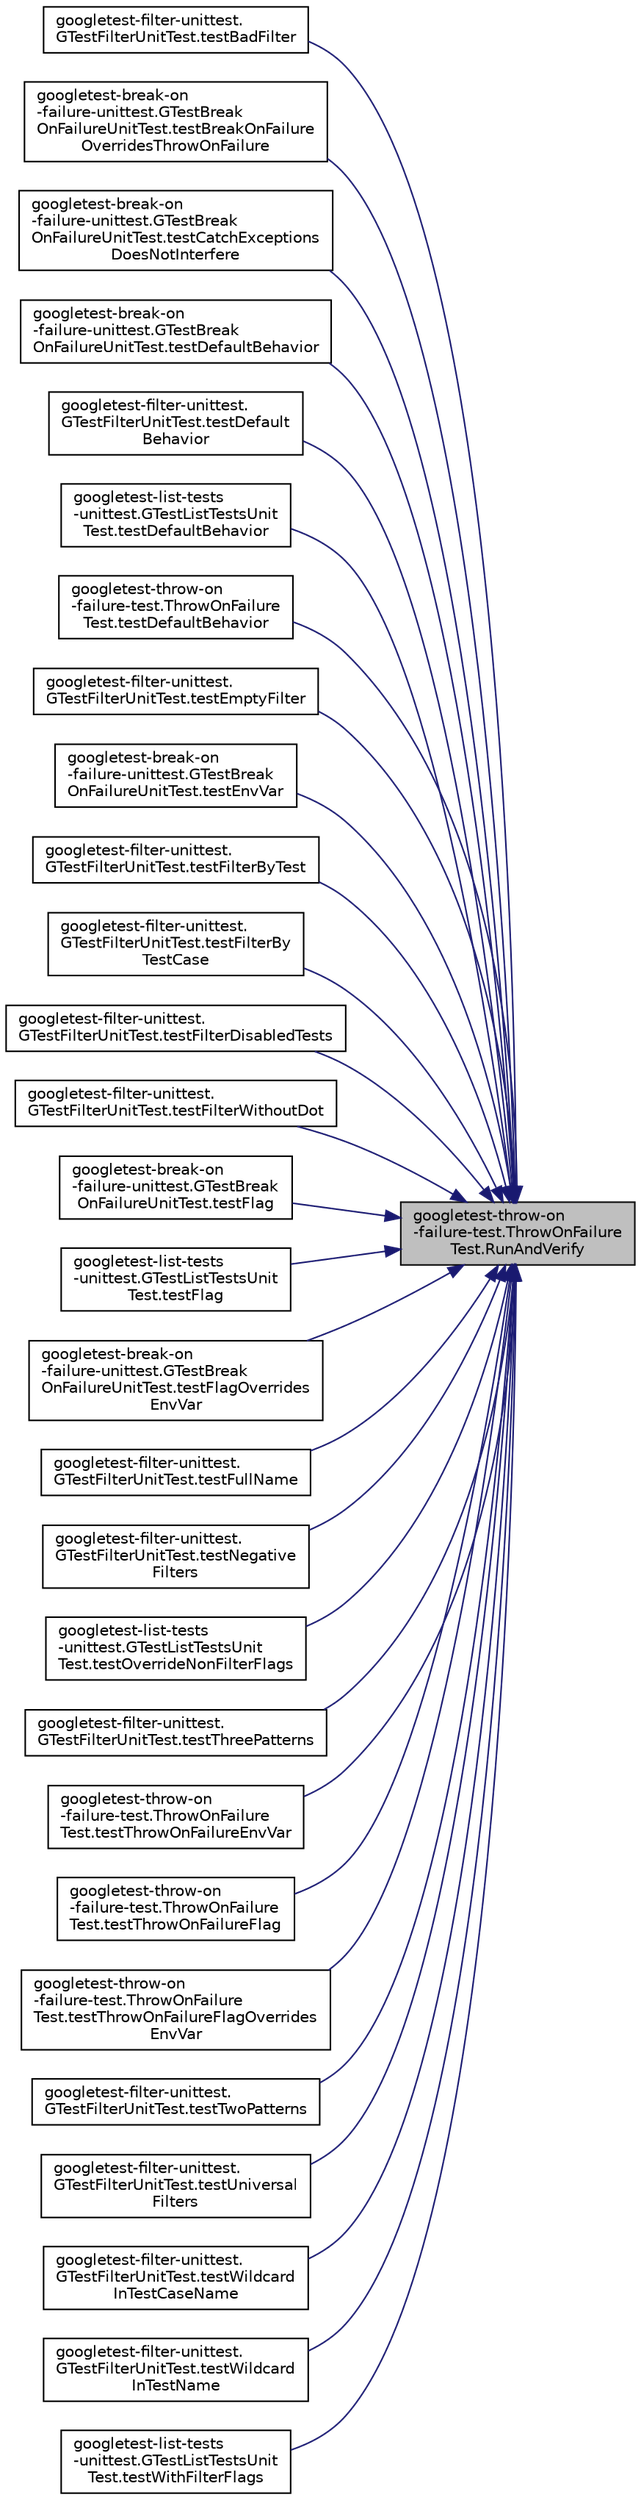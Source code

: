 digraph "googletest-throw-on-failure-test.ThrowOnFailureTest.RunAndVerify"
{
 // LATEX_PDF_SIZE
  bgcolor="transparent";
  edge [fontname="Helvetica",fontsize="10",labelfontname="Helvetica",labelfontsize="10"];
  node [fontname="Helvetica",fontsize="10",shape=record];
  rankdir="RL";
  Node1 [label="googletest-throw-on\l-failure-test.ThrowOnFailure\lTest.RunAndVerify",height=0.2,width=0.4,color="black", fillcolor="grey75", style="filled", fontcolor="black",tooltip=" "];
  Node1 -> Node2 [dir="back",color="midnightblue",fontsize="10",style="solid",fontname="Helvetica"];
  Node2 [label="googletest-filter-unittest.\lGTestFilterUnitTest.testBadFilter",height=0.2,width=0.4,color="black",URL="$classgoogletest-filter-unittest_1_1GTestFilterUnitTest.html#a06eb05518484509b13dc139aafd610ce",tooltip=" "];
  Node1 -> Node3 [dir="back",color="midnightblue",fontsize="10",style="solid",fontname="Helvetica"];
  Node3 [label="googletest-break-on\l-failure-unittest.GTestBreak\lOnFailureUnitTest.testBreakOnFailure\lOverridesThrowOnFailure",height=0.2,width=0.4,color="black",URL="$classgoogletest-break-on-failure-unittest_1_1GTestBreakOnFailureUnitTest.html#a75a96ff28298ed6901203f52684331b8",tooltip=" "];
  Node1 -> Node4 [dir="back",color="midnightblue",fontsize="10",style="solid",fontname="Helvetica"];
  Node4 [label="googletest-break-on\l-failure-unittest.GTestBreak\lOnFailureUnitTest.testCatchExceptions\lDoesNotInterfere",height=0.2,width=0.4,color="black",URL="$classgoogletest-break-on-failure-unittest_1_1GTestBreakOnFailureUnitTest.html#afe31b01f820ac3d69465db8c69490c2d",tooltip=" "];
  Node1 -> Node5 [dir="back",color="midnightblue",fontsize="10",style="solid",fontname="Helvetica"];
  Node5 [label="googletest-break-on\l-failure-unittest.GTestBreak\lOnFailureUnitTest.testDefaultBehavior",height=0.2,width=0.4,color="black",URL="$classgoogletest-break-on-failure-unittest_1_1GTestBreakOnFailureUnitTest.html#a68448a786ffe492e830d82ee1a22742e",tooltip=" "];
  Node1 -> Node6 [dir="back",color="midnightblue",fontsize="10",style="solid",fontname="Helvetica"];
  Node6 [label="googletest-filter-unittest.\lGTestFilterUnitTest.testDefault\lBehavior",height=0.2,width=0.4,color="black",URL="$classgoogletest-filter-unittest_1_1GTestFilterUnitTest.html#aeef08240778b82270e432ce3ab1186eb",tooltip=" "];
  Node1 -> Node7 [dir="back",color="midnightblue",fontsize="10",style="solid",fontname="Helvetica"];
  Node7 [label="googletest-list-tests\l-unittest.GTestListTestsUnit\lTest.testDefaultBehavior",height=0.2,width=0.4,color="black",URL="$classgoogletest-list-tests-unittest_1_1GTestListTestsUnitTest.html#aacba8c9eaef1b649ba40ede17218d0f1",tooltip=" "];
  Node1 -> Node8 [dir="back",color="midnightblue",fontsize="10",style="solid",fontname="Helvetica"];
  Node8 [label="googletest-throw-on\l-failure-test.ThrowOnFailure\lTest.testDefaultBehavior",height=0.2,width=0.4,color="black",URL="$classgoogletest-throw-on-failure-test_1_1ThrowOnFailureTest.html#a55494f56e9674d086077e82583e8f823",tooltip=" "];
  Node1 -> Node9 [dir="back",color="midnightblue",fontsize="10",style="solid",fontname="Helvetica"];
  Node9 [label="googletest-filter-unittest.\lGTestFilterUnitTest.testEmptyFilter",height=0.2,width=0.4,color="black",URL="$classgoogletest-filter-unittest_1_1GTestFilterUnitTest.html#aeaa447047f82973a4ef02e20d5cb2d19",tooltip=" "];
  Node1 -> Node10 [dir="back",color="midnightblue",fontsize="10",style="solid",fontname="Helvetica"];
  Node10 [label="googletest-break-on\l-failure-unittest.GTestBreak\lOnFailureUnitTest.testEnvVar",height=0.2,width=0.4,color="black",URL="$classgoogletest-break-on-failure-unittest_1_1GTestBreakOnFailureUnitTest.html#a8981e95089e39d0c06fe0dd02dcb9bb7",tooltip=" "];
  Node1 -> Node11 [dir="back",color="midnightblue",fontsize="10",style="solid",fontname="Helvetica"];
  Node11 [label="googletest-filter-unittest.\lGTestFilterUnitTest.testFilterByTest",height=0.2,width=0.4,color="black",URL="$classgoogletest-filter-unittest_1_1GTestFilterUnitTest.html#a5665345aa2e94412fd65b19bc5077342",tooltip=" "];
  Node1 -> Node12 [dir="back",color="midnightblue",fontsize="10",style="solid",fontname="Helvetica"];
  Node12 [label="googletest-filter-unittest.\lGTestFilterUnitTest.testFilterBy\lTestCase",height=0.2,width=0.4,color="black",URL="$classgoogletest-filter-unittest_1_1GTestFilterUnitTest.html#ac67334a27bf7aaf4d817d41e6bcd4469",tooltip=" "];
  Node1 -> Node13 [dir="back",color="midnightblue",fontsize="10",style="solid",fontname="Helvetica"];
  Node13 [label="googletest-filter-unittest.\lGTestFilterUnitTest.testFilterDisabledTests",height=0.2,width=0.4,color="black",URL="$classgoogletest-filter-unittest_1_1GTestFilterUnitTest.html#ada479753ed1c6007647252922f713ffc",tooltip=" "];
  Node1 -> Node14 [dir="back",color="midnightblue",fontsize="10",style="solid",fontname="Helvetica"];
  Node14 [label="googletest-filter-unittest.\lGTestFilterUnitTest.testFilterWithoutDot",height=0.2,width=0.4,color="black",URL="$classgoogletest-filter-unittest_1_1GTestFilterUnitTest.html#a3a7d87e91ab92004b55affc8a0f76305",tooltip=" "];
  Node1 -> Node15 [dir="back",color="midnightblue",fontsize="10",style="solid",fontname="Helvetica"];
  Node15 [label="googletest-break-on\l-failure-unittest.GTestBreak\lOnFailureUnitTest.testFlag",height=0.2,width=0.4,color="black",URL="$classgoogletest-break-on-failure-unittest_1_1GTestBreakOnFailureUnitTest.html#abb611980cd810b5d79e39c5973858a49",tooltip=" "];
  Node1 -> Node16 [dir="back",color="midnightblue",fontsize="10",style="solid",fontname="Helvetica"];
  Node16 [label="googletest-list-tests\l-unittest.GTestListTestsUnit\lTest.testFlag",height=0.2,width=0.4,color="black",URL="$classgoogletest-list-tests-unittest_1_1GTestListTestsUnitTest.html#a8f5b423963d862456348a8903ccdfade",tooltip=" "];
  Node1 -> Node17 [dir="back",color="midnightblue",fontsize="10",style="solid",fontname="Helvetica"];
  Node17 [label="googletest-break-on\l-failure-unittest.GTestBreak\lOnFailureUnitTest.testFlagOverrides\lEnvVar",height=0.2,width=0.4,color="black",URL="$classgoogletest-break-on-failure-unittest_1_1GTestBreakOnFailureUnitTest.html#ae6586983cbfbe7b25a5c406814148621",tooltip=" "];
  Node1 -> Node18 [dir="back",color="midnightblue",fontsize="10",style="solid",fontname="Helvetica"];
  Node18 [label="googletest-filter-unittest.\lGTestFilterUnitTest.testFullName",height=0.2,width=0.4,color="black",URL="$classgoogletest-filter-unittest_1_1GTestFilterUnitTest.html#a2fb67be78a3c92dcbae64479b220fe0f",tooltip=" "];
  Node1 -> Node19 [dir="back",color="midnightblue",fontsize="10",style="solid",fontname="Helvetica"];
  Node19 [label="googletest-filter-unittest.\lGTestFilterUnitTest.testNegative\lFilters",height=0.2,width=0.4,color="black",URL="$classgoogletest-filter-unittest_1_1GTestFilterUnitTest.html#a8484038c90290d2a4a50a3ab3601436e",tooltip=" "];
  Node1 -> Node20 [dir="back",color="midnightblue",fontsize="10",style="solid",fontname="Helvetica"];
  Node20 [label="googletest-list-tests\l-unittest.GTestListTestsUnit\lTest.testOverrideNonFilterFlags",height=0.2,width=0.4,color="black",URL="$classgoogletest-list-tests-unittest_1_1GTestListTestsUnitTest.html#a961396c3c2b8d22f6491beb5348594aa",tooltip=" "];
  Node1 -> Node21 [dir="back",color="midnightblue",fontsize="10",style="solid",fontname="Helvetica"];
  Node21 [label="googletest-filter-unittest.\lGTestFilterUnitTest.testThreePatterns",height=0.2,width=0.4,color="black",URL="$classgoogletest-filter-unittest_1_1GTestFilterUnitTest.html#aab0836fe1e7c7c6af6b8b94f08475d3b",tooltip=" "];
  Node1 -> Node22 [dir="back",color="midnightblue",fontsize="10",style="solid",fontname="Helvetica"];
  Node22 [label="googletest-throw-on\l-failure-test.ThrowOnFailure\lTest.testThrowOnFailureEnvVar",height=0.2,width=0.4,color="black",URL="$classgoogletest-throw-on-failure-test_1_1ThrowOnFailureTest.html#a8ab58ce03ffb9fa474a6c9282bb13021",tooltip=" "];
  Node1 -> Node23 [dir="back",color="midnightblue",fontsize="10",style="solid",fontname="Helvetica"];
  Node23 [label="googletest-throw-on\l-failure-test.ThrowOnFailure\lTest.testThrowOnFailureFlag",height=0.2,width=0.4,color="black",URL="$classgoogletest-throw-on-failure-test_1_1ThrowOnFailureTest.html#aeded6eb7d9c7e95f4d18768c4a767eaf",tooltip=" "];
  Node1 -> Node24 [dir="back",color="midnightblue",fontsize="10",style="solid",fontname="Helvetica"];
  Node24 [label="googletest-throw-on\l-failure-test.ThrowOnFailure\lTest.testThrowOnFailureFlagOverrides\lEnvVar",height=0.2,width=0.4,color="black",URL="$classgoogletest-throw-on-failure-test_1_1ThrowOnFailureTest.html#a18515553dbfe7b3e6ed6449fa81893c1",tooltip=" "];
  Node1 -> Node25 [dir="back",color="midnightblue",fontsize="10",style="solid",fontname="Helvetica"];
  Node25 [label="googletest-filter-unittest.\lGTestFilterUnitTest.testTwoPatterns",height=0.2,width=0.4,color="black",URL="$classgoogletest-filter-unittest_1_1GTestFilterUnitTest.html#a7b2e7e1424bd6be9cbd15a401017c442",tooltip=" "];
  Node1 -> Node26 [dir="back",color="midnightblue",fontsize="10",style="solid",fontname="Helvetica"];
  Node26 [label="googletest-filter-unittest.\lGTestFilterUnitTest.testUniversal\lFilters",height=0.2,width=0.4,color="black",URL="$classgoogletest-filter-unittest_1_1GTestFilterUnitTest.html#a6b3267ec5eb1a4d335d2f969d28329dd",tooltip=" "];
  Node1 -> Node27 [dir="back",color="midnightblue",fontsize="10",style="solid",fontname="Helvetica"];
  Node27 [label="googletest-filter-unittest.\lGTestFilterUnitTest.testWildcard\lInTestCaseName",height=0.2,width=0.4,color="black",URL="$classgoogletest-filter-unittest_1_1GTestFilterUnitTest.html#a6bc13581aeb86a199706fd2592b5b5e5",tooltip=" "];
  Node1 -> Node28 [dir="back",color="midnightblue",fontsize="10",style="solid",fontname="Helvetica"];
  Node28 [label="googletest-filter-unittest.\lGTestFilterUnitTest.testWildcard\lInTestName",height=0.2,width=0.4,color="black",URL="$classgoogletest-filter-unittest_1_1GTestFilterUnitTest.html#a57c51a39e4e5578dc6e0a0dd47c2875c",tooltip=" "];
  Node1 -> Node29 [dir="back",color="midnightblue",fontsize="10",style="solid",fontname="Helvetica"];
  Node29 [label="googletest-list-tests\l-unittest.GTestListTestsUnit\lTest.testWithFilterFlags",height=0.2,width=0.4,color="black",URL="$classgoogletest-list-tests-unittest_1_1GTestListTestsUnitTest.html#adb60d2295fee8ed4af2a5ee1a32e5778",tooltip=" "];
}
